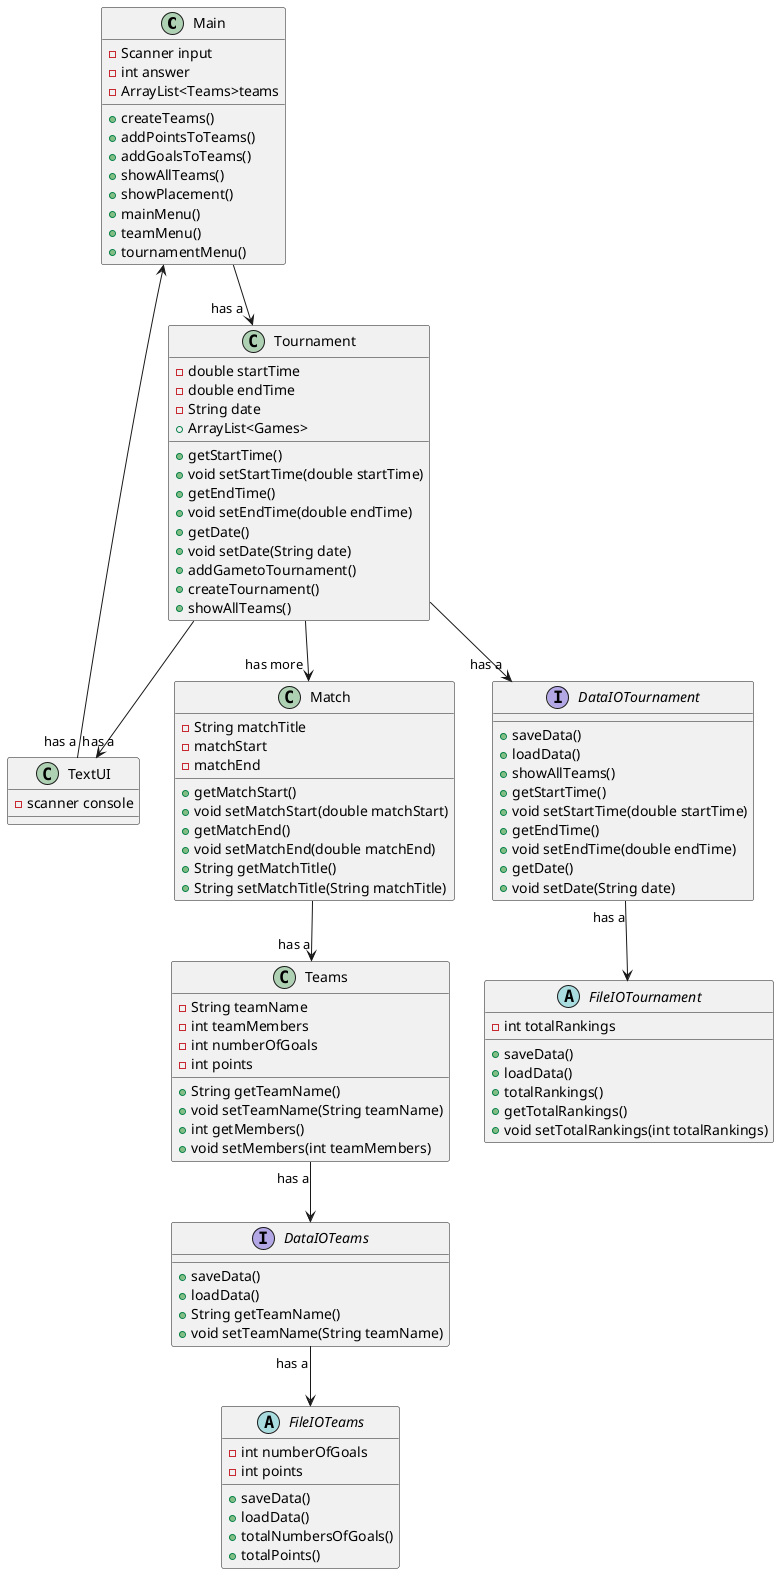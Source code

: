 @startuml

Main --> "has a  "Tournament
Tournament --> "has a      "TextUI
Match --> "has a" Teams
Tournament --> "has more " Match
TextUI "has a "--> Main
Tournament --> "has a" DataIOTournament
Teams "has a"-->  DataIOTeams
DataIOTeams "has a" --> FileIOTeams
DataIOTournament "has a"-->FileIOTournament


Class Main {
- Scanner input
- int answer
-ArrayList<Teams>teams
+ createTeams()
+addPointsToTeams()
+addGoalsToTeams()
+showAllTeams()
+showPlacement()
+ mainMenu()
+teamMenu()
+tournamentMenu()

}

Class Tournament {
- double startTime
- double endTime
- String date
+ ArrayList<Games>
+ getStartTime()
+ void setStartTime(double startTime)
+ getEndTime()
+ void setEndTime(double endTime)
+ getDate()
+ void setDate(String date)
+ addGametoTournament()
+ createTournament()
+ showAllTeams()

}

Class Teams {
- String teamName
- int teamMembers
- int numberOfGoals
- int points
+ String getTeamName()
+ void setTeamName(String teamName)
+ int getMembers()
+ void setMembers(int teamMembers)
}

Class TextUI {
- scanner console
}

Class Match {
- String matchTitle
- matchStart
- matchEnd
+ getMatchStart()
+ void setMatchStart(double matchStart)
+getMatchEnd()
+ void setMatchEnd(double matchEnd)
+ String getMatchTitle()
+ String setMatchTitle(String matchTitle)
}
interface DataIOTeams{
+ saveData()
+ loadData()
+ String getTeamName()
+ void setTeamName(String teamName)
}
abstract FileIOTeams{
- int numberOfGoals
- int points
+ saveData()
+ loadData()
+ totalNumbersOfGoals()
+totalPoints()
}

interface DataIOTournament{
+ saveData()
+ loadData()
+ showAllTeams()
+ getStartTime()
+ void setStartTime(double startTime)
+ getEndTime()
+ void setEndTime(double endTime)
+ getDate()
+ void setDate(String date)

}
abstract FileIOTournament{
- int totalRankings
+saveData()
+ loadData()
+totalRankings()
+getTotalRankings()
+void setTotalRankings(int totalRankings)
}


@enduml